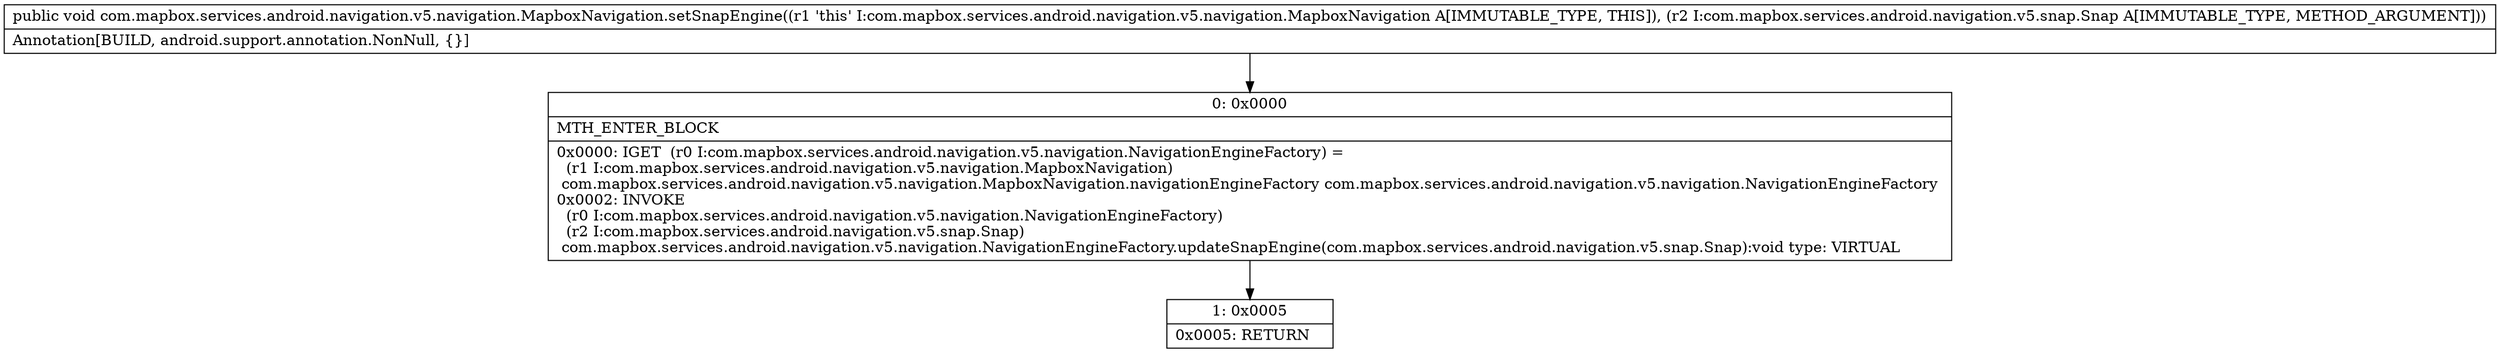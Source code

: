 digraph "CFG forcom.mapbox.services.android.navigation.v5.navigation.MapboxNavigation.setSnapEngine(Lcom\/mapbox\/services\/android\/navigation\/v5\/snap\/Snap;)V" {
Node_0 [shape=record,label="{0\:\ 0x0000|MTH_ENTER_BLOCK\l|0x0000: IGET  (r0 I:com.mapbox.services.android.navigation.v5.navigation.NavigationEngineFactory) = \l  (r1 I:com.mapbox.services.android.navigation.v5.navigation.MapboxNavigation)\l com.mapbox.services.android.navigation.v5.navigation.MapboxNavigation.navigationEngineFactory com.mapbox.services.android.navigation.v5.navigation.NavigationEngineFactory \l0x0002: INVOKE  \l  (r0 I:com.mapbox.services.android.navigation.v5.navigation.NavigationEngineFactory)\l  (r2 I:com.mapbox.services.android.navigation.v5.snap.Snap)\l com.mapbox.services.android.navigation.v5.navigation.NavigationEngineFactory.updateSnapEngine(com.mapbox.services.android.navigation.v5.snap.Snap):void type: VIRTUAL \l}"];
Node_1 [shape=record,label="{1\:\ 0x0005|0x0005: RETURN   \l}"];
MethodNode[shape=record,label="{public void com.mapbox.services.android.navigation.v5.navigation.MapboxNavigation.setSnapEngine((r1 'this' I:com.mapbox.services.android.navigation.v5.navigation.MapboxNavigation A[IMMUTABLE_TYPE, THIS]), (r2 I:com.mapbox.services.android.navigation.v5.snap.Snap A[IMMUTABLE_TYPE, METHOD_ARGUMENT]))  | Annotation[BUILD, android.support.annotation.NonNull, \{\}]\l}"];
MethodNode -> Node_0;
Node_0 -> Node_1;
}

